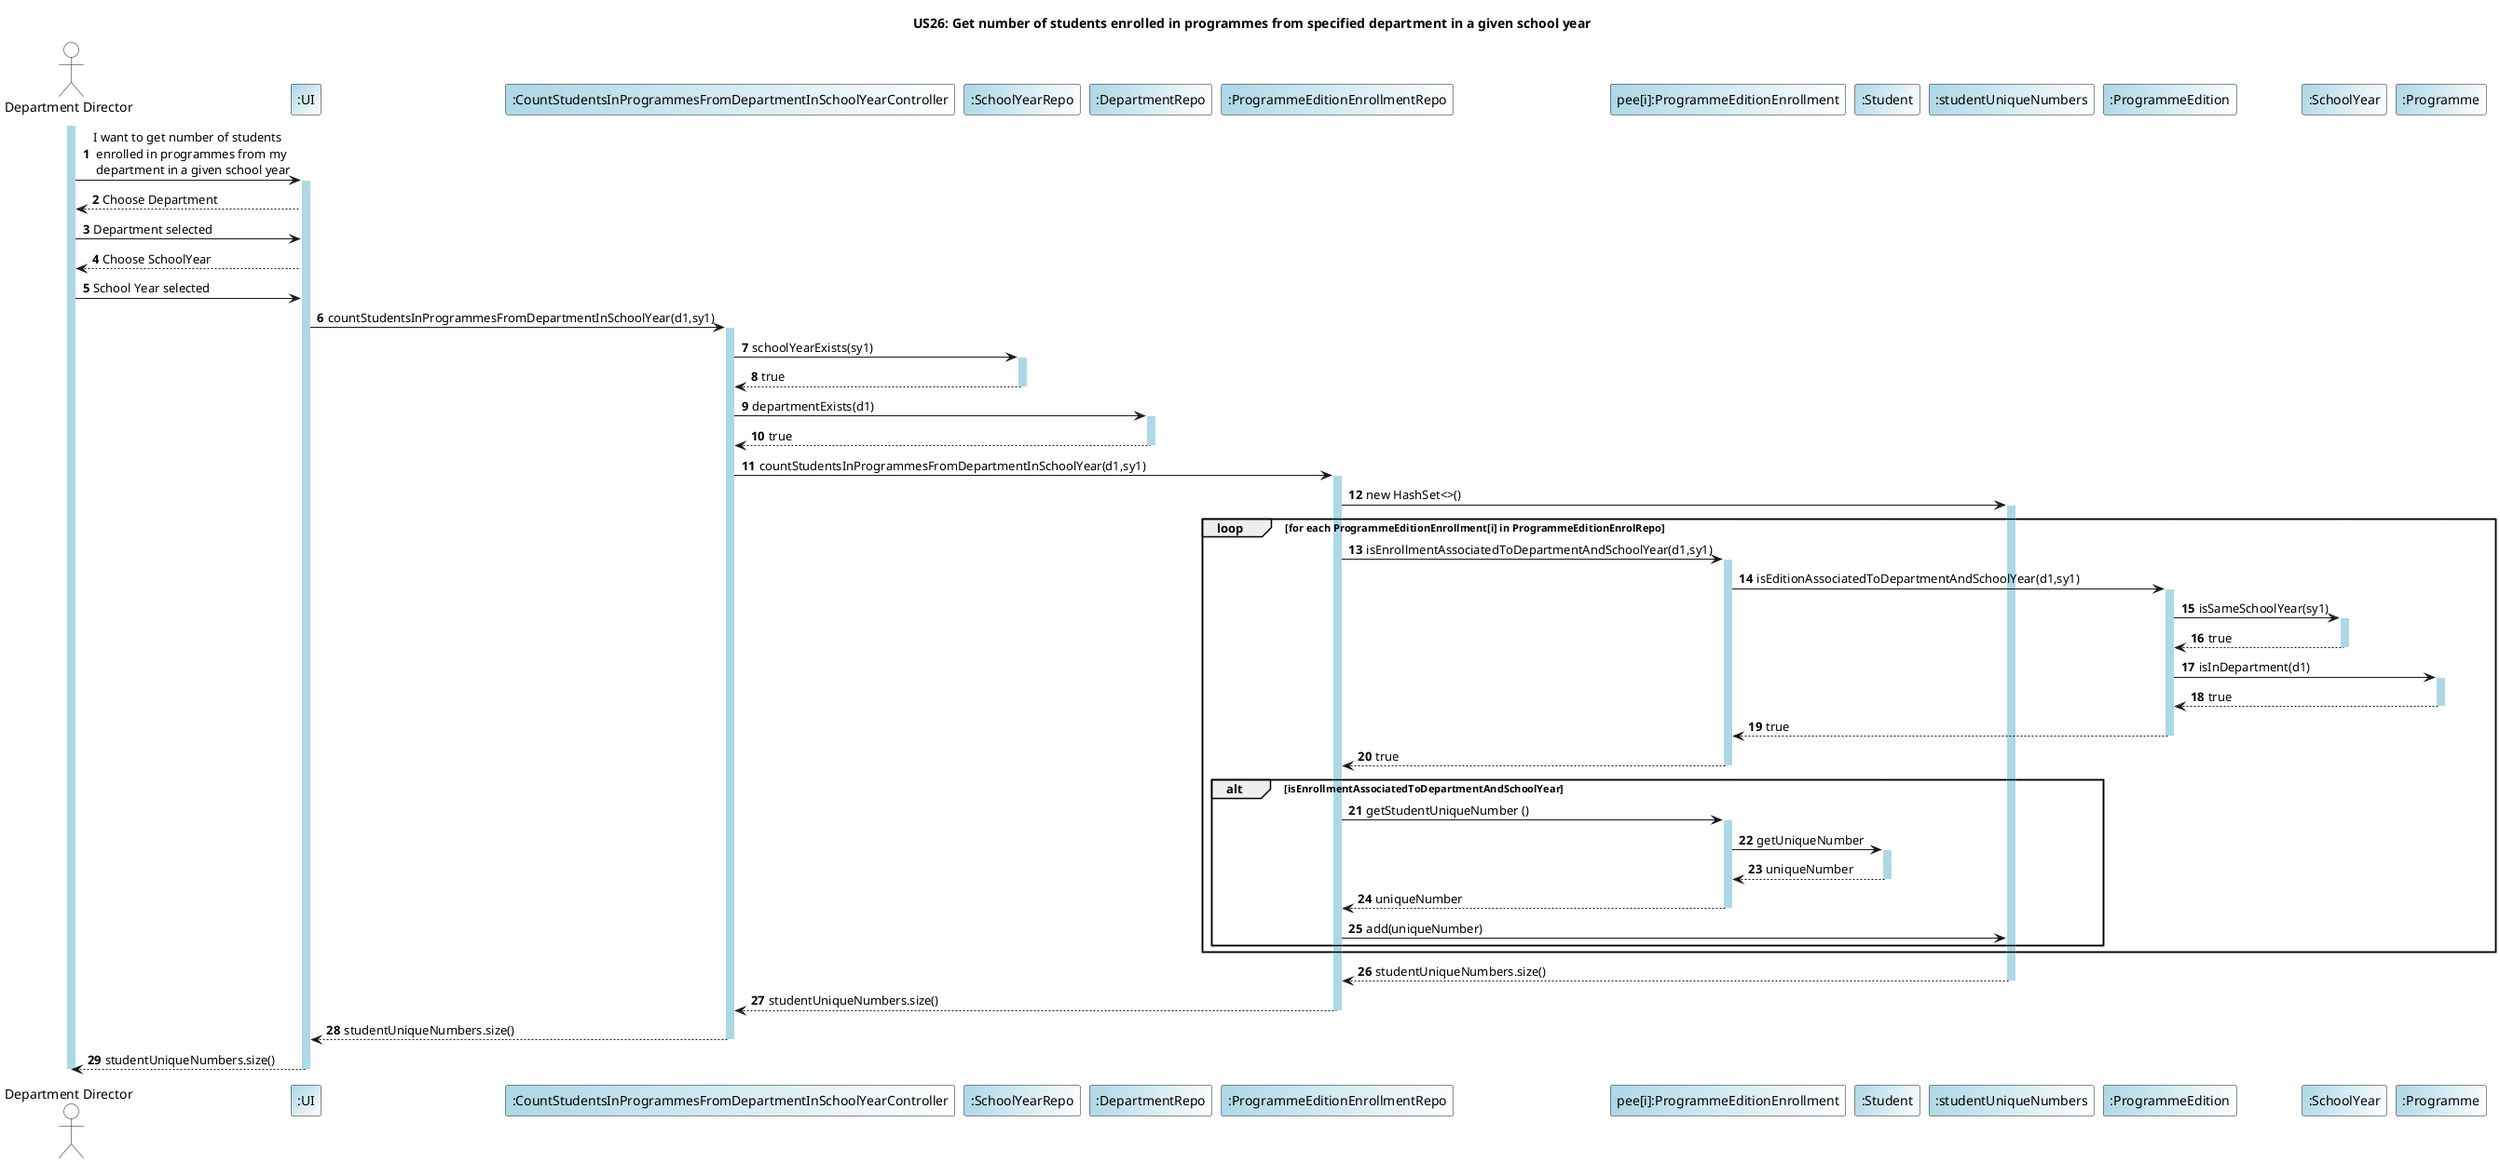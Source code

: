 @startuml

title US26: Get number of students enrolled in programmes from specified department in a given school year
autonumber
skinparam sequence {
   LifelineBorderColor LigthBlue
   LifelineBackgroundColor LightBlue
 }

actor "Department Director" as DepartmentDir #White
participant ":UI" as UI #LightBlue/White
participant ":CountStudentsInProgrammesFromDepartmentInSchoolYearController" as Controller #LightBlue/White
participant ":SchoolYearRepo" as SchoolYearRepo #LightBlue/White
participant ":DepartmentRepo" as DepartmentRepo #LightBlue/White
participant ":ProgrammeEditionEnrollmentRepo" as ProgrammeEditionEnrolRepo #LightBlue/White
participant "pee[i]:ProgrammeEditionEnrollment" as ProgrammeEditionEnrolment #LightBlue/White
participant ":Student" as Student #LightBlue/White
participant ":studentUniqueNumbers" as StudentUniqueNumbers #LightBlue/White
participant ":ProgrammeEdition" as ProgrammeEdition #LightBlue/White
participant ":SchoolYear" as SchoolYear #LightBlue/White
participant ":Programme" as Programme #LightBlue/White


activate DepartmentDir
DepartmentDir -> UI: I want to get number of students \n enrolled in programmes from my \n department in a given school year
activate UI
UI-->DepartmentDir: Choose Department
DepartmentDir ->UI: Department selected
UI --> DepartmentDir: Choose SchoolYear
DepartmentDir ->UI: School Year selected

UI-> Controller: countStudentsInProgrammesFromDepartmentInSchoolYear(d1,sy1)
activate Controller
Controller -> SchoolYearRepo: schoolYearExists(sy1)
activate SchoolYearRepo
SchoolYearRepo --> Controller: true
deactivate SchoolYearRepo
Controller -> DepartmentRepo: departmentExists(d1)
activate DepartmentRepo
DepartmentRepo-->Controller: true
deactivate DepartmentRepo
Controller -> ProgrammeEditionEnrolRepo: countStudentsInProgrammesFromDepartmentInSchoolYear(d1,sy1)
activate ProgrammeEditionEnrolRepo

ProgrammeEditionEnrolRepo -> StudentUniqueNumbers: new HashSet<>()
activate StudentUniqueNumbers
loop for each ProgrammeEditionEnrollment[i] in ProgrammeEditionEnrolRepo
ProgrammeEditionEnrolRepo ->ProgrammeEditionEnrolment :isEnrollmentAssociatedToDepartmentAndSchoolYear(d1,sy1)
activate ProgrammeEditionEnrolment
ProgrammeEditionEnrolment -> ProgrammeEdition: isEditionAssociatedToDepartmentAndSchoolYear(d1,sy1)
activate ProgrammeEdition
ProgrammeEdition->SchoolYear: isSameSchoolYear(sy1)
activate SchoolYear
SchoolYear -->ProgrammeEdition: true
deactivate SchoolYear
ProgrammeEdition->Programme: isInDepartment(d1)
activate Programme
Programme-->ProgrammeEdition:true
deactivate Programme
ProgrammeEdition-->ProgrammeEditionEnrolment: true
deactivate ProgrammeEdition
ProgrammeEditionEnrolment-->ProgrammeEditionEnrolRepo: true
deactivate ProgrammeEditionEnrolment
alt isEnrollmentAssociatedToDepartmentAndSchoolYear
ProgrammeEditionEnrolRepo -> ProgrammeEditionEnrolment: getStudentUniqueNumber ()
activate ProgrammeEditionEnrolment
ProgrammeEditionEnrolment -> Student:getUniqueNumber
activate Student
Student -->ProgrammeEditionEnrolment: uniqueNumber
deactivate Student
ProgrammeEditionEnrolment --> ProgrammeEditionEnrolRepo: uniqueNumber
deactivate ProgrammeEditionEnrolment
ProgrammeEditionEnrolRepo -> StudentUniqueNumbers: add(uniqueNumber)
end
end
StudentUniqueNumbers --> ProgrammeEditionEnrolRepo: studentUniqueNumbers.size()
deactivate StudentUniqueNumbers
ProgrammeEditionEnrolRepo-->Controller: studentUniqueNumbers.size()
deactivate ProgrammeEditionEnrolRepo
Controller --> UI:  studentUniqueNumbers.size()
deactivate Controller
UI-->DepartmentDir: studentUniqueNumbers.size()
deactivate DepartmentDir
deactivate UI


@enduml